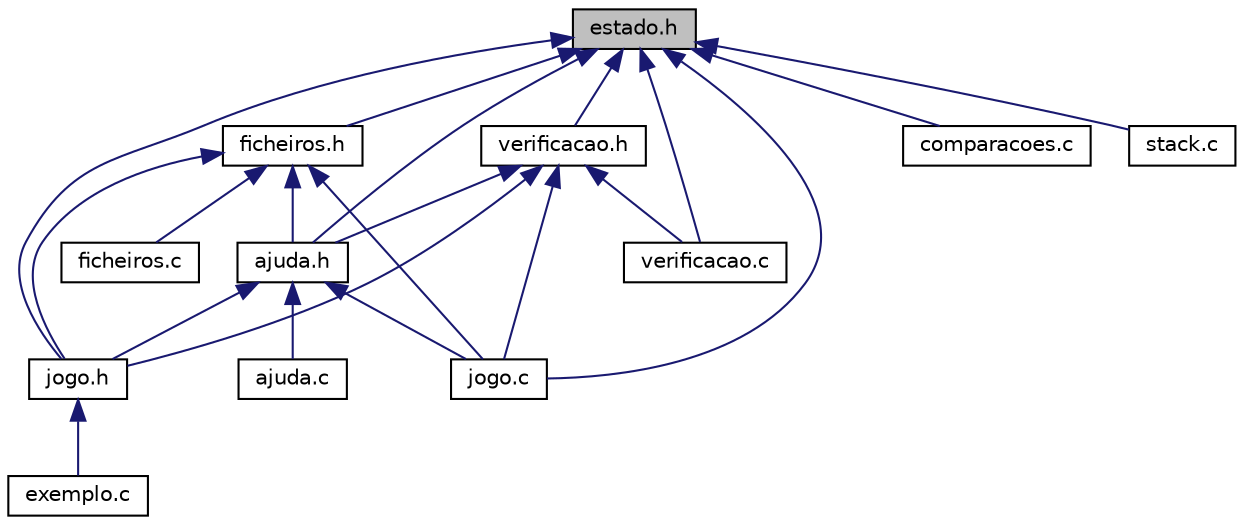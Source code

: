 digraph "estado.h"
{
  edge [fontname="Helvetica",fontsize="10",labelfontname="Helvetica",labelfontsize="10"];
  node [fontname="Helvetica",fontsize="10",shape=record];
  Node1 [label="estado.h",height=0.2,width=0.4,color="black", fillcolor="grey75", style="filled" fontcolor="black"];
  Node1 -> Node2 [dir="back",color="midnightblue",fontsize="10",style="solid",fontname="Helvetica"];
  Node2 [label="ajuda.h",height=0.2,width=0.4,color="black", fillcolor="white", style="filled",URL="$ajuda_8h.html"];
  Node2 -> Node3 [dir="back",color="midnightblue",fontsize="10",style="solid",fontname="Helvetica"];
  Node3 [label="ajuda.c",height=0.2,width=0.4,color="black", fillcolor="white", style="filled",URL="$ajuda_8c.html"];
  Node2 -> Node4 [dir="back",color="midnightblue",fontsize="10",style="solid",fontname="Helvetica"];
  Node4 [label="jogo.h",height=0.2,width=0.4,color="black", fillcolor="white", style="filled",URL="$jogo_8h.html"];
  Node4 -> Node5 [dir="back",color="midnightblue",fontsize="10",style="solid",fontname="Helvetica"];
  Node5 [label="exemplo.c",height=0.2,width=0.4,color="black", fillcolor="white", style="filled",URL="$exemplo_8c.html"];
  Node2 -> Node6 [dir="back",color="midnightblue",fontsize="10",style="solid",fontname="Helvetica"];
  Node6 [label="jogo.c",height=0.2,width=0.4,color="black", fillcolor="white", style="filled",URL="$jogo_8c.html"];
  Node1 -> Node7 [dir="back",color="midnightblue",fontsize="10",style="solid",fontname="Helvetica"];
  Node7 [label="verificacao.h",height=0.2,width=0.4,color="black", fillcolor="white", style="filled",URL="$verificacao_8h.html"];
  Node7 -> Node2 [dir="back",color="midnightblue",fontsize="10",style="solid",fontname="Helvetica"];
  Node7 -> Node4 [dir="back",color="midnightblue",fontsize="10",style="solid",fontname="Helvetica"];
  Node7 -> Node6 [dir="back",color="midnightblue",fontsize="10",style="solid",fontname="Helvetica"];
  Node7 -> Node8 [dir="back",color="midnightblue",fontsize="10",style="solid",fontname="Helvetica"];
  Node8 [label="verificacao.c",height=0.2,width=0.4,color="black", fillcolor="white", style="filled",URL="$verificacao_8c.html"];
  Node1 -> Node9 [dir="back",color="midnightblue",fontsize="10",style="solid",fontname="Helvetica"];
  Node9 [label="ficheiros.h",height=0.2,width=0.4,color="black", fillcolor="white", style="filled",URL="$ficheiros_8h.html"];
  Node9 -> Node2 [dir="back",color="midnightblue",fontsize="10",style="solid",fontname="Helvetica"];
  Node9 -> Node4 [dir="back",color="midnightblue",fontsize="10",style="solid",fontname="Helvetica"];
  Node9 -> Node10 [dir="back",color="midnightblue",fontsize="10",style="solid",fontname="Helvetica"];
  Node10 [label="ficheiros.c",height=0.2,width=0.4,color="black", fillcolor="white", style="filled",URL="$ficheiros_8c.html"];
  Node9 -> Node6 [dir="back",color="midnightblue",fontsize="10",style="solid",fontname="Helvetica"];
  Node1 -> Node11 [dir="back",color="midnightblue",fontsize="10",style="solid",fontname="Helvetica"];
  Node11 [label="comparacoes.c",height=0.2,width=0.4,color="black", fillcolor="white", style="filled",URL="$comparacoes_8c.html"];
  Node1 -> Node4 [dir="back",color="midnightblue",fontsize="10",style="solid",fontname="Helvetica"];
  Node1 -> Node6 [dir="back",color="midnightblue",fontsize="10",style="solid",fontname="Helvetica"];
  Node1 -> Node12 [dir="back",color="midnightblue",fontsize="10",style="solid",fontname="Helvetica"];
  Node12 [label="stack.c",height=0.2,width=0.4,color="black", fillcolor="white", style="filled",URL="$stack_8c.html"];
  Node1 -> Node8 [dir="back",color="midnightblue",fontsize="10",style="solid",fontname="Helvetica"];
}
